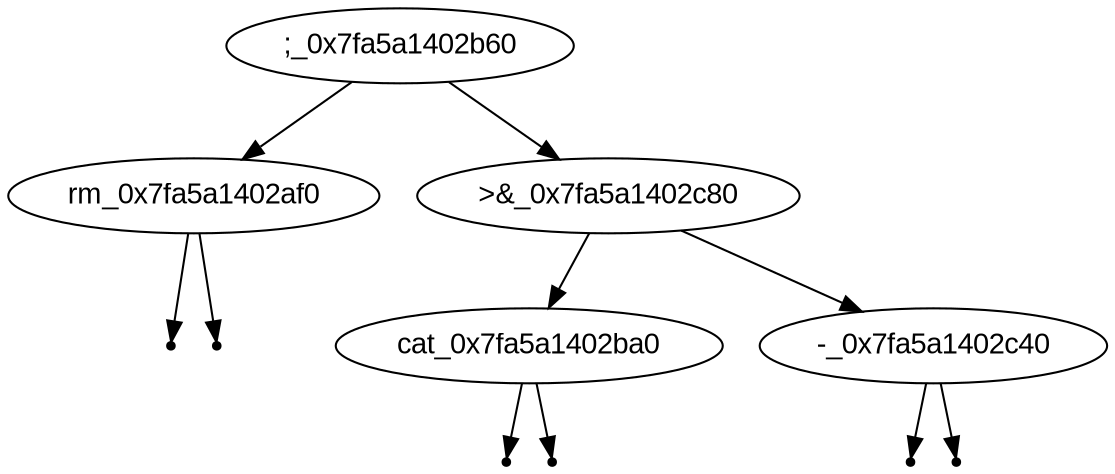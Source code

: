 digraph BST {
    node [fontname="Arial"];
    ";_0x7fa5a1402b60" -> "rm_0x7fa5a1402af0";
    null0 [shape=point];
    "rm_0x7fa5a1402af0" -> null0;
    null1 [shape=point];
    "rm_0x7fa5a1402af0" -> null1;
    ";_0x7fa5a1402b60" -> ">&_0x7fa5a1402c80";
    ">&_0x7fa5a1402c80" -> "cat_0x7fa5a1402ba0";
    null2 [shape=point];
    "cat_0x7fa5a1402ba0" -> null2;
    null3 [shape=point];
    "cat_0x7fa5a1402ba0" -> null3;
    ">&_0x7fa5a1402c80" -> "-_0x7fa5a1402c40";
    null4 [shape=point];
    "-_0x7fa5a1402c40" -> null4;
    null5 [shape=point];
    "-_0x7fa5a1402c40" -> null5;
}
